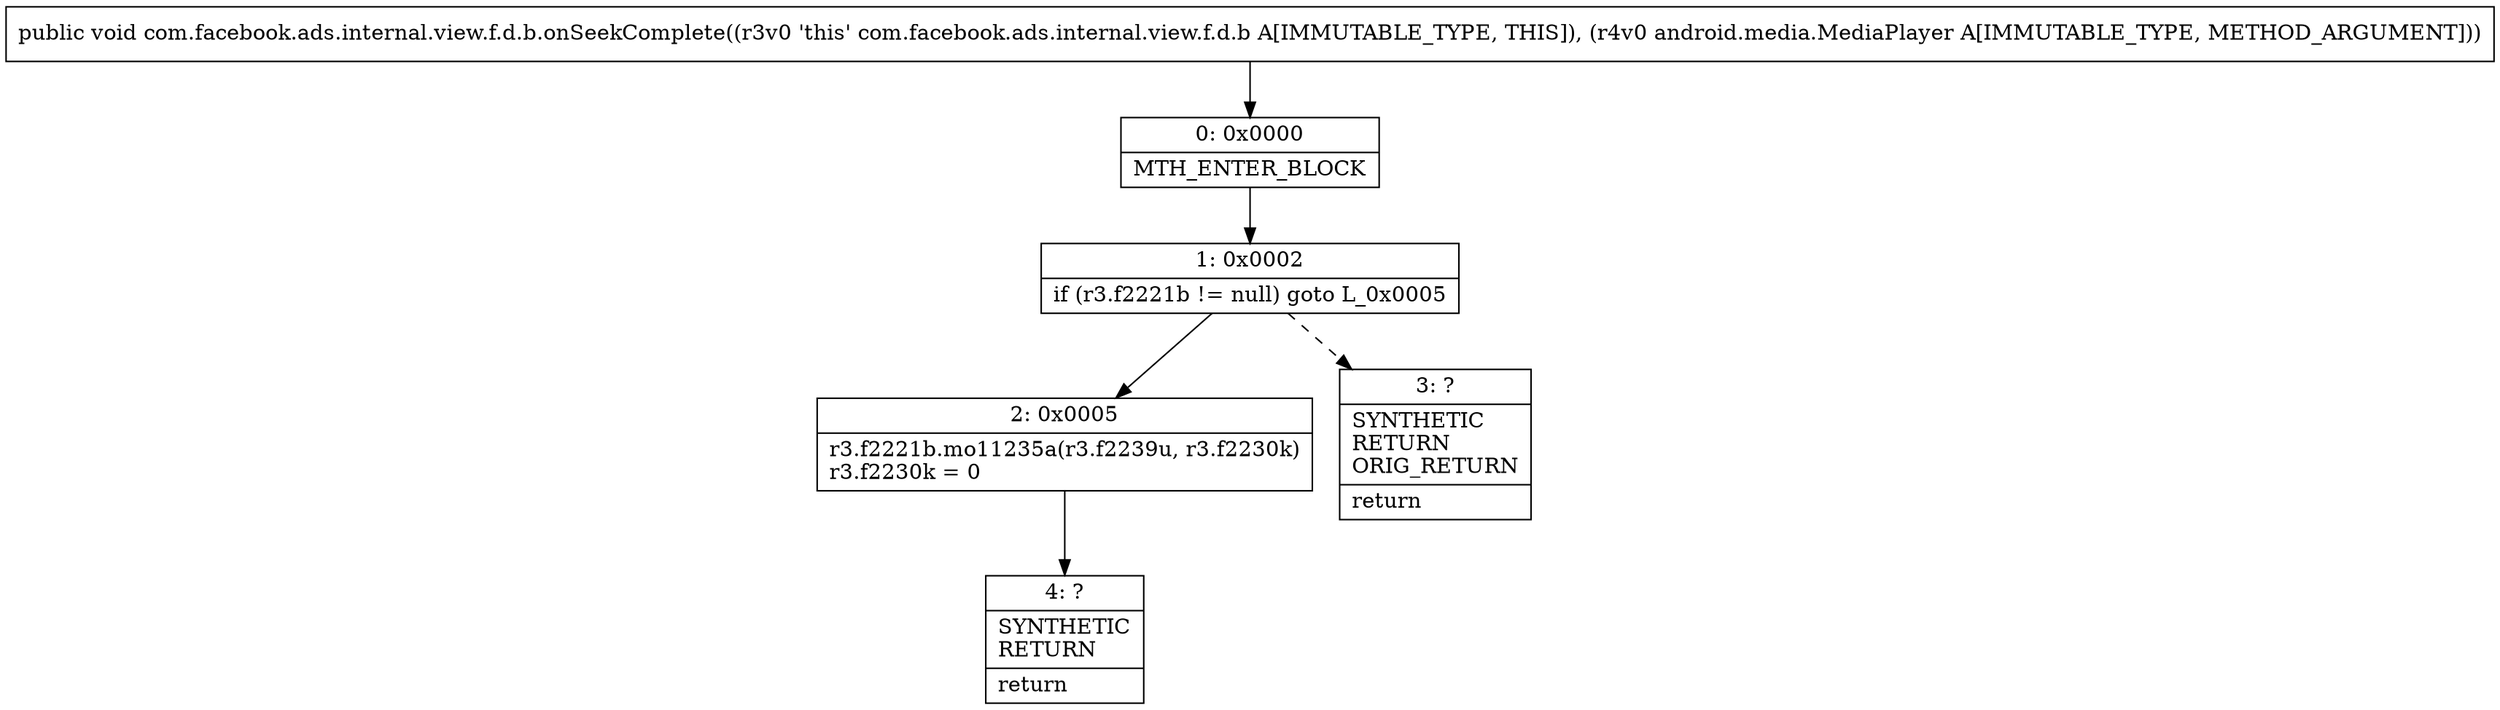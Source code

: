 digraph "CFG forcom.facebook.ads.internal.view.f.d.b.onSeekComplete(Landroid\/media\/MediaPlayer;)V" {
Node_0 [shape=record,label="{0\:\ 0x0000|MTH_ENTER_BLOCK\l}"];
Node_1 [shape=record,label="{1\:\ 0x0002|if (r3.f2221b != null) goto L_0x0005\l}"];
Node_2 [shape=record,label="{2\:\ 0x0005|r3.f2221b.mo11235a(r3.f2239u, r3.f2230k)\lr3.f2230k = 0\l}"];
Node_3 [shape=record,label="{3\:\ ?|SYNTHETIC\lRETURN\lORIG_RETURN\l|return\l}"];
Node_4 [shape=record,label="{4\:\ ?|SYNTHETIC\lRETURN\l|return\l}"];
MethodNode[shape=record,label="{public void com.facebook.ads.internal.view.f.d.b.onSeekComplete((r3v0 'this' com.facebook.ads.internal.view.f.d.b A[IMMUTABLE_TYPE, THIS]), (r4v0 android.media.MediaPlayer A[IMMUTABLE_TYPE, METHOD_ARGUMENT])) }"];
MethodNode -> Node_0;
Node_0 -> Node_1;
Node_1 -> Node_2;
Node_1 -> Node_3[style=dashed];
Node_2 -> Node_4;
}

